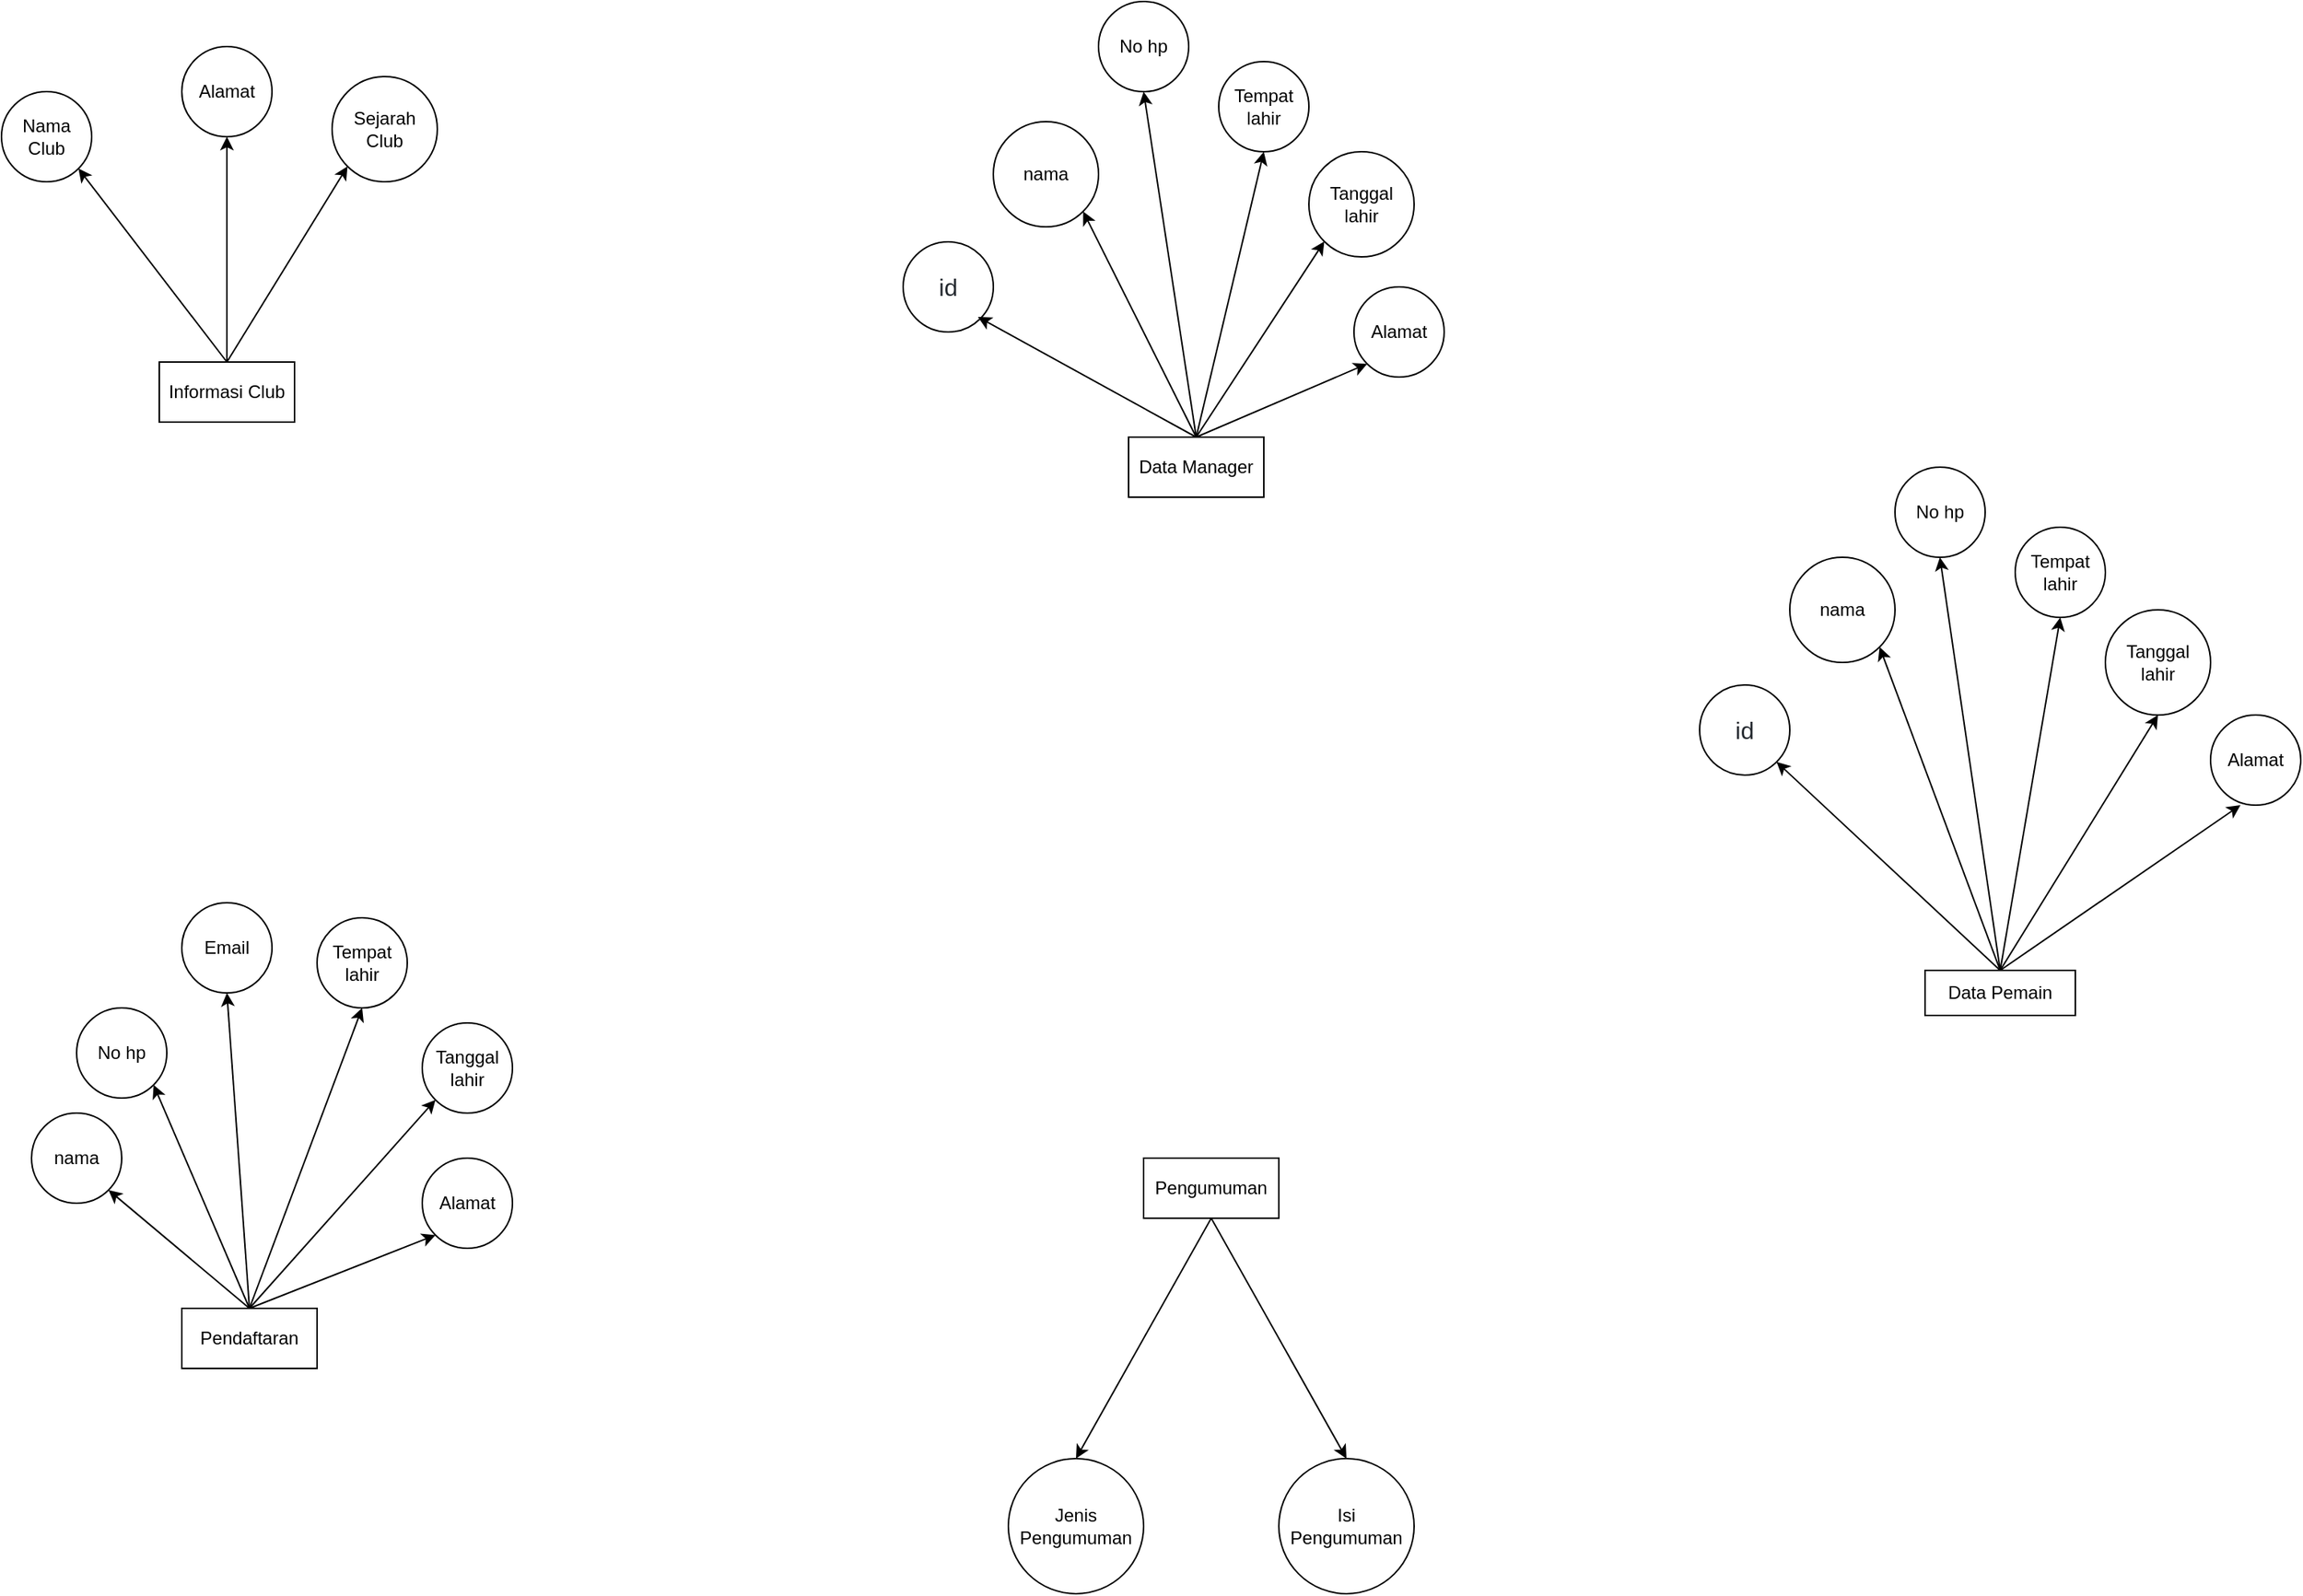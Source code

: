 <mxfile version="16.6.5" type="github"><diagram id="qy5e-nrGj7jvqCf47gwL" name="Page-1"><mxGraphModel dx="2607" dy="1370" grid="1" gridSize="10" guides="1" tooltips="1" connect="1" arrows="1" fold="1" page="1" pageScale="1" pageWidth="827" pageHeight="1169" math="0" shadow="0"><root><mxCell id="0"/><mxCell id="1" parent="0"/><mxCell id="XMYcgH01xHJw8_8YJU2a-70" value="" style="group" vertex="1" connectable="0" parent="1"><mxGeometry x="90" y="640" width="320" height="310" as="geometry"/></mxCell><mxCell id="XMYcgH01xHJw8_8YJU2a-8" value="Pendaftaran" style="rounded=0;whiteSpace=wrap;html=1;" vertex="1" parent="XMYcgH01xHJw8_8YJU2a-70"><mxGeometry x="100" y="270" width="90" height="40" as="geometry"/></mxCell><mxCell id="XMYcgH01xHJw8_8YJU2a-51" value="nama" style="ellipse;whiteSpace=wrap;html=1;aspect=fixed;" vertex="1" parent="XMYcgH01xHJw8_8YJU2a-70"><mxGeometry y="140" width="60" height="60" as="geometry"/></mxCell><mxCell id="XMYcgH01xHJw8_8YJU2a-52" value="Email" style="ellipse;whiteSpace=wrap;html=1;aspect=fixed;" vertex="1" parent="XMYcgH01xHJw8_8YJU2a-70"><mxGeometry x="100" width="60" height="60" as="geometry"/></mxCell><mxCell id="XMYcgH01xHJw8_8YJU2a-53" value="No hp" style="ellipse;whiteSpace=wrap;html=1;aspect=fixed;" vertex="1" parent="XMYcgH01xHJw8_8YJU2a-70"><mxGeometry x="30" y="70" width="60" height="60" as="geometry"/></mxCell><mxCell id="XMYcgH01xHJw8_8YJU2a-54" value="Tempat lahir" style="ellipse;whiteSpace=wrap;html=1;aspect=fixed;" vertex="1" parent="XMYcgH01xHJw8_8YJU2a-70"><mxGeometry x="190" y="10" width="60" height="60" as="geometry"/></mxCell><mxCell id="XMYcgH01xHJw8_8YJU2a-55" value="Tanggal lahir" style="ellipse;whiteSpace=wrap;html=1;aspect=fixed;" vertex="1" parent="XMYcgH01xHJw8_8YJU2a-70"><mxGeometry x="260" y="80" width="60" height="60" as="geometry"/></mxCell><mxCell id="XMYcgH01xHJw8_8YJU2a-56" value="Alamat" style="ellipse;whiteSpace=wrap;html=1;aspect=fixed;" vertex="1" parent="XMYcgH01xHJw8_8YJU2a-70"><mxGeometry x="260" y="170" width="60" height="60" as="geometry"/></mxCell><mxCell id="XMYcgH01xHJw8_8YJU2a-58" value="" style="endArrow=classic;html=1;rounded=0;exitX=0.5;exitY=0;exitDx=0;exitDy=0;entryX=1;entryY=1;entryDx=0;entryDy=0;" edge="1" parent="XMYcgH01xHJw8_8YJU2a-70" source="XMYcgH01xHJw8_8YJU2a-8" target="XMYcgH01xHJw8_8YJU2a-51"><mxGeometry width="50" height="50" relative="1" as="geometry"><mxPoint x="-220" y="380" as="sourcePoint"/><mxPoint x="80" y="240" as="targetPoint"/></mxGeometry></mxCell><mxCell id="XMYcgH01xHJw8_8YJU2a-59" value="" style="endArrow=classic;html=1;rounded=0;exitX=0.5;exitY=0;exitDx=0;exitDy=0;entryX=1;entryY=1;entryDx=0;entryDy=0;" edge="1" parent="XMYcgH01xHJw8_8YJU2a-70" target="XMYcgH01xHJw8_8YJU2a-53"><mxGeometry width="50" height="50" relative="1" as="geometry"><mxPoint x="145" y="270" as="sourcePoint"/><mxPoint x="51.213" y="191.213" as="targetPoint"/></mxGeometry></mxCell><mxCell id="XMYcgH01xHJw8_8YJU2a-60" value="" style="endArrow=classic;html=1;rounded=0;exitX=0.5;exitY=0;exitDx=0;exitDy=0;entryX=0.5;entryY=1;entryDx=0;entryDy=0;" edge="1" parent="XMYcgH01xHJw8_8YJU2a-70" source="XMYcgH01xHJw8_8YJU2a-8" target="XMYcgH01xHJw8_8YJU2a-52"><mxGeometry width="50" height="50" relative="1" as="geometry"><mxPoint x="155" y="280" as="sourcePoint"/><mxPoint x="61.213" y="201.213" as="targetPoint"/></mxGeometry></mxCell><mxCell id="XMYcgH01xHJw8_8YJU2a-61" value="" style="endArrow=classic;html=1;rounded=0;exitX=0.5;exitY=0;exitDx=0;exitDy=0;entryX=0.5;entryY=1;entryDx=0;entryDy=0;" edge="1" parent="XMYcgH01xHJw8_8YJU2a-70" source="XMYcgH01xHJw8_8YJU2a-8" target="XMYcgH01xHJw8_8YJU2a-54"><mxGeometry width="50" height="50" relative="1" as="geometry"><mxPoint x="165" y="290" as="sourcePoint"/><mxPoint x="71.213" y="211.213" as="targetPoint"/></mxGeometry></mxCell><mxCell id="XMYcgH01xHJw8_8YJU2a-62" value="" style="endArrow=classic;html=1;rounded=0;exitX=0.5;exitY=0;exitDx=0;exitDy=0;entryX=0;entryY=1;entryDx=0;entryDy=0;" edge="1" parent="XMYcgH01xHJw8_8YJU2a-70" source="XMYcgH01xHJw8_8YJU2a-8" target="XMYcgH01xHJw8_8YJU2a-55"><mxGeometry width="50" height="50" relative="1" as="geometry"><mxPoint x="175" y="300" as="sourcePoint"/><mxPoint x="81.213" y="221.213" as="targetPoint"/></mxGeometry></mxCell><mxCell id="XMYcgH01xHJw8_8YJU2a-63" value="" style="endArrow=classic;html=1;rounded=0;exitX=0.5;exitY=0;exitDx=0;exitDy=0;entryX=0;entryY=1;entryDx=0;entryDy=0;" edge="1" parent="XMYcgH01xHJw8_8YJU2a-70" source="XMYcgH01xHJw8_8YJU2a-8" target="XMYcgH01xHJw8_8YJU2a-56"><mxGeometry width="50" height="50" relative="1" as="geometry"><mxPoint x="185" y="310" as="sourcePoint"/><mxPoint x="91.213" y="231.213" as="targetPoint"/></mxGeometry></mxCell><mxCell id="XMYcgH01xHJw8_8YJU2a-71" value="" style="group" vertex="1" connectable="0" parent="1"><mxGeometry x="740" y="810" width="270" height="290" as="geometry"/></mxCell><mxCell id="XMYcgH01xHJw8_8YJU2a-4" value="Pengumuman" style="rounded=0;whiteSpace=wrap;html=1;" vertex="1" parent="XMYcgH01xHJw8_8YJU2a-71"><mxGeometry x="90" width="90" height="40" as="geometry"/></mxCell><mxCell id="XMYcgH01xHJw8_8YJU2a-64" value="Jenis Pengumuman" style="ellipse;whiteSpace=wrap;html=1;aspect=fixed;" vertex="1" parent="XMYcgH01xHJw8_8YJU2a-71"><mxGeometry y="200" width="90" height="90" as="geometry"/></mxCell><mxCell id="XMYcgH01xHJw8_8YJU2a-65" value="Isi Pengumuman" style="ellipse;whiteSpace=wrap;html=1;aspect=fixed;" vertex="1" parent="XMYcgH01xHJw8_8YJU2a-71"><mxGeometry x="180" y="200" width="90" height="90" as="geometry"/></mxCell><mxCell id="XMYcgH01xHJw8_8YJU2a-66" value="" style="endArrow=classic;html=1;rounded=0;entryX=0.5;entryY=0;entryDx=0;entryDy=0;exitX=0.5;exitY=1;exitDx=0;exitDy=0;" edge="1" parent="XMYcgH01xHJw8_8YJU2a-71" source="XMYcgH01xHJw8_8YJU2a-4" target="XMYcgH01xHJw8_8YJU2a-64"><mxGeometry width="50" height="50" relative="1" as="geometry"><mxPoint x="-100" y="-10" as="sourcePoint"/><mxPoint x="-248.787" y="-148.787" as="targetPoint"/></mxGeometry></mxCell><mxCell id="XMYcgH01xHJw8_8YJU2a-67" value="" style="endArrow=classic;html=1;rounded=0;entryX=0.5;entryY=0;entryDx=0;entryDy=0;exitX=0.5;exitY=1;exitDx=0;exitDy=0;" edge="1" parent="XMYcgH01xHJw8_8YJU2a-71" source="XMYcgH01xHJw8_8YJU2a-4" target="XMYcgH01xHJw8_8YJU2a-65"><mxGeometry width="50" height="50" relative="1" as="geometry"><mxPoint x="-90" as="sourcePoint"/><mxPoint x="-238.787" y="-138.787" as="targetPoint"/></mxGeometry></mxCell><mxCell id="XMYcgH01xHJw8_8YJU2a-72" value="" style="group" vertex="1" connectable="0" parent="1"><mxGeometry x="1200" y="350" width="400" height="365" as="geometry"/></mxCell><mxCell id="XMYcgH01xHJw8_8YJU2a-6" value="Data Pemain" style="rounded=0;whiteSpace=wrap;html=1;" vertex="1" parent="XMYcgH01xHJw8_8YJU2a-72"><mxGeometry x="150" y="335" width="100" height="30" as="geometry"/></mxCell><mxCell id="XMYcgH01xHJw8_8YJU2a-25" value="&#10;&#10;&lt;span style=&quot;color: rgb(36, 41, 47); font-size: 16px; font-style: normal; font-weight: 400; letter-spacing: normal; text-align: left; text-indent: 0px; text-transform: none; word-spacing: 0px; background-color: rgb(255, 255, 255); display: inline; float: none;&quot;&gt;id&lt;/span&gt;&#10;&#10;" style="ellipse;whiteSpace=wrap;html=1;aspect=fixed;" vertex="1" parent="XMYcgH01xHJw8_8YJU2a-72"><mxGeometry y="145" width="60" height="60" as="geometry"/></mxCell><mxCell id="XMYcgH01xHJw8_8YJU2a-31" value="nama" style="ellipse;whiteSpace=wrap;html=1;aspect=fixed;" vertex="1" parent="XMYcgH01xHJw8_8YJU2a-72"><mxGeometry x="60" y="60" width="70" height="70" as="geometry"/></mxCell><mxCell id="XMYcgH01xHJw8_8YJU2a-32" value="No hp" style="ellipse;whiteSpace=wrap;html=1;aspect=fixed;" vertex="1" parent="XMYcgH01xHJw8_8YJU2a-72"><mxGeometry x="130" width="60" height="60" as="geometry"/></mxCell><mxCell id="XMYcgH01xHJw8_8YJU2a-33" value="Tempat lahir" style="ellipse;whiteSpace=wrap;html=1;aspect=fixed;" vertex="1" parent="XMYcgH01xHJw8_8YJU2a-72"><mxGeometry x="210" y="40" width="60" height="60" as="geometry"/></mxCell><mxCell id="XMYcgH01xHJw8_8YJU2a-34" value="Tanggal lahir" style="ellipse;whiteSpace=wrap;html=1;aspect=fixed;" vertex="1" parent="XMYcgH01xHJw8_8YJU2a-72"><mxGeometry x="270" y="95" width="70" height="70" as="geometry"/></mxCell><mxCell id="XMYcgH01xHJw8_8YJU2a-35" value="Alamat" style="ellipse;whiteSpace=wrap;html=1;aspect=fixed;" vertex="1" parent="XMYcgH01xHJw8_8YJU2a-72"><mxGeometry x="340" y="165" width="60" height="60" as="geometry"/></mxCell><mxCell id="XMYcgH01xHJw8_8YJU2a-38" value="" style="endArrow=classic;html=1;rounded=0;entryX=1;entryY=1;entryDx=0;entryDy=0;" edge="1" parent="XMYcgH01xHJw8_8YJU2a-72" target="XMYcgH01xHJw8_8YJU2a-31"><mxGeometry width="50" height="50" relative="1" as="geometry"><mxPoint x="200" y="335" as="sourcePoint"/><mxPoint x="350" y="85" as="targetPoint"/></mxGeometry></mxCell><mxCell id="XMYcgH01xHJw8_8YJU2a-39" value="" style="endArrow=classic;html=1;rounded=0;entryX=1;entryY=1;entryDx=0;entryDy=0;exitX=0.5;exitY=0;exitDx=0;exitDy=0;" edge="1" parent="XMYcgH01xHJw8_8YJU2a-72" source="XMYcgH01xHJw8_8YJU2a-6" target="XMYcgH01xHJw8_8YJU2a-25"><mxGeometry width="50" height="50" relative="1" as="geometry"><mxPoint x="300" y="135" as="sourcePoint"/><mxPoint x="350" y="85" as="targetPoint"/></mxGeometry></mxCell><mxCell id="XMYcgH01xHJw8_8YJU2a-40" value="" style="endArrow=classic;html=1;rounded=0;entryX=1;entryY=1;entryDx=0;entryDy=0;" edge="1" parent="XMYcgH01xHJw8_8YJU2a-72"><mxGeometry width="50" height="50" relative="1" as="geometry"><mxPoint x="200" y="335" as="sourcePoint"/><mxPoint x="159.879" y="59.999" as="targetPoint"/></mxGeometry></mxCell><mxCell id="XMYcgH01xHJw8_8YJU2a-41" value="" style="endArrow=classic;html=1;rounded=0;entryX=0.5;entryY=1;entryDx=0;entryDy=0;" edge="1" parent="XMYcgH01xHJw8_8YJU2a-72" target="XMYcgH01xHJw8_8YJU2a-33"><mxGeometry width="50" height="50" relative="1" as="geometry"><mxPoint x="200" y="335" as="sourcePoint"/><mxPoint x="309.999" y="-155.251" as="targetPoint"/></mxGeometry></mxCell><mxCell id="XMYcgH01xHJw8_8YJU2a-42" value="" style="endArrow=classic;html=1;rounded=0;entryX=0.5;entryY=1;entryDx=0;entryDy=0;exitX=0.5;exitY=0;exitDx=0;exitDy=0;" edge="1" parent="XMYcgH01xHJw8_8YJU2a-72" source="XMYcgH01xHJw8_8YJU2a-6" target="XMYcgH01xHJw8_8YJU2a-34"><mxGeometry width="50" height="50" relative="1" as="geometry"><mxPoint x="530.25" y="310.25" as="sourcePoint"/><mxPoint x="449.999" y="94.999" as="targetPoint"/></mxGeometry></mxCell><mxCell id="XMYcgH01xHJw8_8YJU2a-44" value="" style="endArrow=classic;html=1;rounded=0;entryX=1;entryY=1;entryDx=0;entryDy=0;exitX=0.5;exitY=0;exitDx=0;exitDy=0;" edge="1" parent="XMYcgH01xHJw8_8YJU2a-72" source="XMYcgH01xHJw8_8YJU2a-6"><mxGeometry width="50" height="50" relative="1" as="geometry"><mxPoint x="440.13" y="440.25" as="sourcePoint"/><mxPoint x="359.879" y="224.999" as="targetPoint"/></mxGeometry></mxCell><mxCell id="XMYcgH01xHJw8_8YJU2a-73" value="" style="group" vertex="1" connectable="0" parent="1"><mxGeometry x="670" y="40" width="360" height="330" as="geometry"/></mxCell><mxCell id="XMYcgH01xHJw8_8YJU2a-5" value="Data Manager" style="rounded=0;whiteSpace=wrap;html=1;" vertex="1" parent="XMYcgH01xHJw8_8YJU2a-73"><mxGeometry x="150" y="290" width="90" height="40" as="geometry"/></mxCell><mxCell id="XMYcgH01xHJw8_8YJU2a-11" value="nama" style="ellipse;whiteSpace=wrap;html=1;aspect=fixed;" vertex="1" parent="XMYcgH01xHJw8_8YJU2a-73"><mxGeometry x="60" y="80" width="70" height="70" as="geometry"/></mxCell><mxCell id="XMYcgH01xHJw8_8YJU2a-23" value="Tempat lahir" style="ellipse;whiteSpace=wrap;html=1;aspect=fixed;" vertex="1" parent="XMYcgH01xHJw8_8YJU2a-73"><mxGeometry x="210" y="40" width="60" height="60" as="geometry"/></mxCell><mxCell id="XMYcgH01xHJw8_8YJU2a-24" value="Alamat" style="ellipse;whiteSpace=wrap;html=1;aspect=fixed;" vertex="1" parent="XMYcgH01xHJw8_8YJU2a-73"><mxGeometry x="300" y="190" width="60" height="60" as="geometry"/></mxCell><mxCell id="XMYcgH01xHJw8_8YJU2a-26" value="Tanggal lahir" style="ellipse;whiteSpace=wrap;html=1;aspect=fixed;" vertex="1" parent="XMYcgH01xHJw8_8YJU2a-73"><mxGeometry x="270" y="100" width="70" height="70" as="geometry"/></mxCell><mxCell id="XMYcgH01xHJw8_8YJU2a-27" value="No hp" style="ellipse;whiteSpace=wrap;html=1;aspect=fixed;" vertex="1" parent="XMYcgH01xHJw8_8YJU2a-73"><mxGeometry x="130" width="60" height="60" as="geometry"/></mxCell><mxCell id="XMYcgH01xHJw8_8YJU2a-28" value="&#10;&#10;&lt;span style=&quot;color: rgb(36, 41, 47); font-size: 16px; font-style: normal; font-weight: 400; letter-spacing: normal; text-align: left; text-indent: 0px; text-transform: none; word-spacing: 0px; background-color: rgb(255, 255, 255); display: inline; float: none;&quot;&gt;id&lt;/span&gt;&#10;&#10;" style="ellipse;whiteSpace=wrap;html=1;aspect=fixed;" vertex="1" parent="XMYcgH01xHJw8_8YJU2a-73"><mxGeometry y="160" width="60" height="60" as="geometry"/></mxCell><mxCell id="XMYcgH01xHJw8_8YJU2a-43" value="" style="endArrow=classic;html=1;rounded=0;entryX=1;entryY=1;entryDx=0;entryDy=0;exitX=0.5;exitY=0;exitDx=0;exitDy=0;" edge="1" parent="XMYcgH01xHJw8_8YJU2a-73" source="XMYcgH01xHJw8_8YJU2a-5"><mxGeometry width="50" height="50" relative="1" as="geometry"><mxPoint x="130" y="425.25" as="sourcePoint"/><mxPoint x="49.749" y="209.999" as="targetPoint"/></mxGeometry></mxCell><mxCell id="XMYcgH01xHJw8_8YJU2a-45" value="" style="endArrow=classic;html=1;rounded=0;entryX=0.5;entryY=1;entryDx=0;entryDy=0;exitX=0.5;exitY=0;exitDx=0;exitDy=0;" edge="1" parent="XMYcgH01xHJw8_8YJU2a-73" source="XMYcgH01xHJw8_8YJU2a-5" target="XMYcgH01xHJw8_8YJU2a-27"><mxGeometry width="50" height="50" relative="1" as="geometry"><mxPoint x="305.25" y="205" as="sourcePoint"/><mxPoint x="159.999" y="124.999" as="targetPoint"/></mxGeometry></mxCell><mxCell id="XMYcgH01xHJw8_8YJU2a-46" value="" style="endArrow=classic;html=1;rounded=0;entryX=1;entryY=1;entryDx=0;entryDy=0;exitX=0.5;exitY=0;exitDx=0;exitDy=0;" edge="1" parent="XMYcgH01xHJw8_8YJU2a-73" source="XMYcgH01xHJw8_8YJU2a-5" target="XMYcgH01xHJw8_8YJU2a-11"><mxGeometry width="50" height="50" relative="1" as="geometry"><mxPoint x="190" y="290" as="sourcePoint"/><mxPoint x="69.749" y="229.999" as="targetPoint"/></mxGeometry></mxCell><mxCell id="XMYcgH01xHJw8_8YJU2a-47" value="" style="endArrow=classic;html=1;rounded=0;entryX=0.5;entryY=1;entryDx=0;entryDy=0;exitX=0.5;exitY=0;exitDx=0;exitDy=0;" edge="1" parent="XMYcgH01xHJw8_8YJU2a-73" target="XMYcgH01xHJw8_8YJU2a-23"><mxGeometry width="50" height="50" relative="1" as="geometry"><mxPoint x="195.0" y="290" as="sourcePoint"/><mxPoint x="160.0" y="60" as="targetPoint"/></mxGeometry></mxCell><mxCell id="XMYcgH01xHJw8_8YJU2a-48" value="" style="endArrow=classic;html=1;rounded=0;entryX=0;entryY=1;entryDx=0;entryDy=0;exitX=0.5;exitY=0;exitDx=0;exitDy=0;" edge="1" parent="XMYcgH01xHJw8_8YJU2a-73" source="XMYcgH01xHJw8_8YJU2a-5" target="XMYcgH01xHJw8_8YJU2a-26"><mxGeometry width="50" height="50" relative="1" as="geometry"><mxPoint x="205.0" y="300" as="sourcePoint"/><mxPoint x="170.0" y="70" as="targetPoint"/></mxGeometry></mxCell><mxCell id="XMYcgH01xHJw8_8YJU2a-49" value="" style="endArrow=classic;html=1;rounded=0;entryX=0;entryY=1;entryDx=0;entryDy=0;exitX=0.5;exitY=0;exitDx=0;exitDy=0;" edge="1" parent="XMYcgH01xHJw8_8YJU2a-73" source="XMYcgH01xHJw8_8YJU2a-5" target="XMYcgH01xHJw8_8YJU2a-24"><mxGeometry width="50" height="50" relative="1" as="geometry"><mxPoint x="215.0" y="310" as="sourcePoint"/><mxPoint x="180.0" y="80" as="targetPoint"/></mxGeometry></mxCell><mxCell id="XMYcgH01xHJw8_8YJU2a-74" value="" style="group" vertex="1" connectable="0" parent="1"><mxGeometry x="70" y="70" width="290" height="250" as="geometry"/></mxCell><mxCell id="XMYcgH01xHJw8_8YJU2a-7" value="Informasi Club" style="rounded=0;whiteSpace=wrap;html=1;" vertex="1" parent="XMYcgH01xHJw8_8YJU2a-74"><mxGeometry x="105" y="210" width="90" height="40" as="geometry"/></mxCell><mxCell id="XMYcgH01xHJw8_8YJU2a-12" value="Nama Club" style="ellipse;whiteSpace=wrap;html=1;aspect=fixed;" vertex="1" parent="XMYcgH01xHJw8_8YJU2a-74"><mxGeometry y="30" width="60" height="60" as="geometry"/></mxCell><mxCell id="XMYcgH01xHJw8_8YJU2a-14" value="Alamat" style="ellipse;whiteSpace=wrap;html=1;aspect=fixed;" vertex="1" parent="XMYcgH01xHJw8_8YJU2a-74"><mxGeometry x="120" width="60" height="60" as="geometry"/></mxCell><mxCell id="XMYcgH01xHJw8_8YJU2a-15" value="Sejarah Club" style="ellipse;whiteSpace=wrap;html=1;aspect=fixed;" vertex="1" parent="XMYcgH01xHJw8_8YJU2a-74"><mxGeometry x="220" y="20" width="70" height="70" as="geometry"/></mxCell><mxCell id="XMYcgH01xHJw8_8YJU2a-18" value="" style="endArrow=classic;html=1;rounded=0;entryX=1;entryY=1;entryDx=0;entryDy=0;exitX=0.5;exitY=0;exitDx=0;exitDy=0;" edge="1" parent="XMYcgH01xHJw8_8YJU2a-74" source="XMYcgH01xHJw8_8YJU2a-7" target="XMYcgH01xHJw8_8YJU2a-12"><mxGeometry width="50" height="50" relative="1" as="geometry"><mxPoint x="140" y="200" as="sourcePoint"/><mxPoint x="430" y="330" as="targetPoint"/></mxGeometry></mxCell><mxCell id="XMYcgH01xHJw8_8YJU2a-21" value="" style="endArrow=classic;html=1;rounded=0;entryX=0.5;entryY=1;entryDx=0;entryDy=0;exitX=0.5;exitY=0;exitDx=0;exitDy=0;" edge="1" parent="XMYcgH01xHJw8_8YJU2a-74" source="XMYcgH01xHJw8_8YJU2a-7" target="XMYcgH01xHJw8_8YJU2a-14"><mxGeometry width="50" height="50" relative="1" as="geometry"><mxPoint x="160" y="270" as="sourcePoint"/><mxPoint x="81.213" y="201.213" as="targetPoint"/></mxGeometry></mxCell><mxCell id="XMYcgH01xHJw8_8YJU2a-22" value="" style="endArrow=classic;html=1;rounded=0;entryX=0;entryY=1;entryDx=0;entryDy=0;exitX=0.5;exitY=0;exitDx=0;exitDy=0;" edge="1" parent="XMYcgH01xHJw8_8YJU2a-74" source="XMYcgH01xHJw8_8YJU2a-7" target="XMYcgH01xHJw8_8YJU2a-15"><mxGeometry width="50" height="50" relative="1" as="geometry"><mxPoint x="160" y="270" as="sourcePoint"/><mxPoint x="91.213" y="211.213" as="targetPoint"/></mxGeometry></mxCell></root></mxGraphModel></diagram></mxfile>
